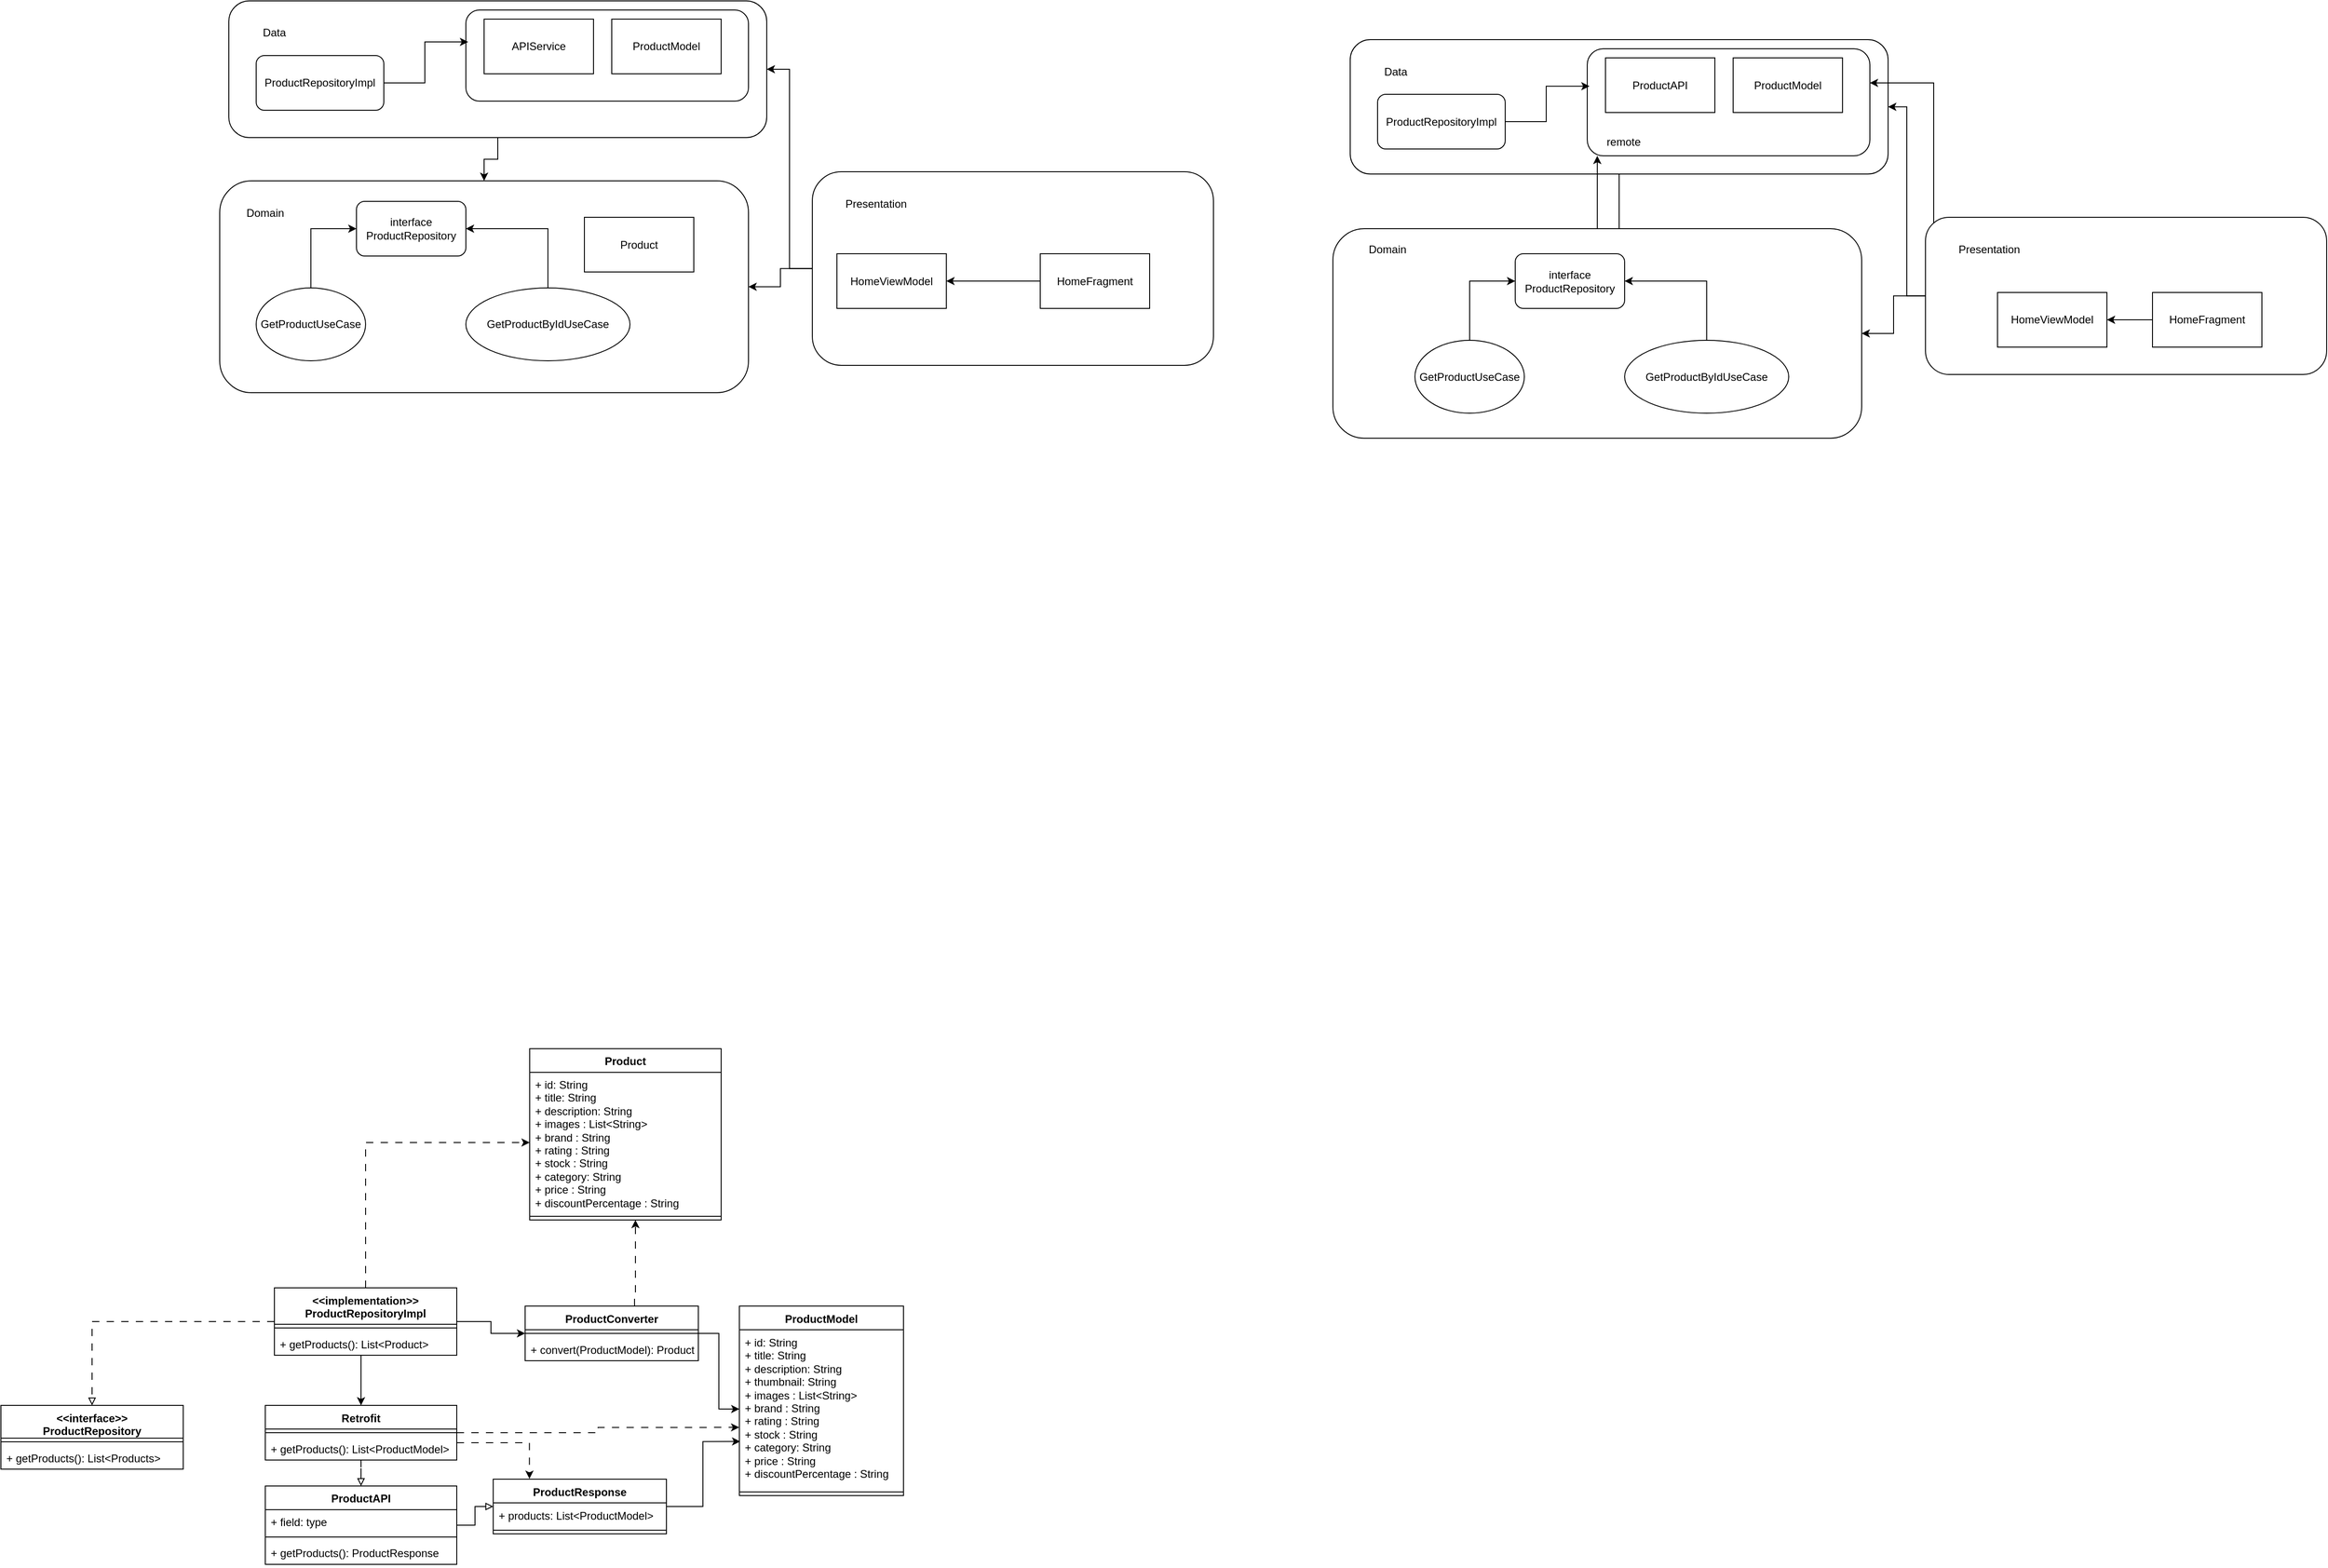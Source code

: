 <mxfile version="24.1.0" type="github">
  <diagram name="Страница — 1" id="VzalWA2Egsjq6tHP2Xkd">
    <mxGraphModel dx="2287" dy="602" grid="1" gridSize="10" guides="1" tooltips="1" connect="1" arrows="1" fold="1" page="1" pageScale="1" pageWidth="827" pageHeight="1169" math="0" shadow="0">
      <root>
        <mxCell id="0" />
        <mxCell id="1" parent="0" />
        <mxCell id="YkArDoTr-JicF80w-XxJ-16" value="" style="edgeStyle=orthogonalEdgeStyle;rounded=0;orthogonalLoop=1;jettySize=auto;html=1;" parent="1" source="YkArDoTr-JicF80w-XxJ-1" target="YkArDoTr-JicF80w-XxJ-6" edge="1">
          <mxGeometry relative="1" as="geometry" />
        </mxCell>
        <mxCell id="YkArDoTr-JicF80w-XxJ-1" value="" style="rounded=1;whiteSpace=wrap;html=1;" parent="1" vertex="1">
          <mxGeometry x="30" y="10" width="590" height="150" as="geometry" />
        </mxCell>
        <mxCell id="YkArDoTr-JicF80w-XxJ-2" value="Data" style="text;html=1;align=center;verticalAlign=middle;whiteSpace=wrap;rounded=0;" parent="1" vertex="1">
          <mxGeometry x="50" y="30" width="60" height="30" as="geometry" />
        </mxCell>
        <mxCell id="YkArDoTr-JicF80w-XxJ-3" value="" style="rounded=1;whiteSpace=wrap;html=1;" parent="1" vertex="1">
          <mxGeometry x="290" y="20" width="310" height="100" as="geometry" />
        </mxCell>
        <mxCell id="YkArDoTr-JicF80w-XxJ-4" value="APIService" style="rounded=0;whiteSpace=wrap;html=1;" parent="1" vertex="1">
          <mxGeometry x="310" y="30" width="120" height="60" as="geometry" />
        </mxCell>
        <mxCell id="YkArDoTr-JicF80w-XxJ-5" value="ProductModel" style="rounded=0;whiteSpace=wrap;html=1;" parent="1" vertex="1">
          <mxGeometry x="450" y="30" width="120" height="60" as="geometry" />
        </mxCell>
        <mxCell id="YkArDoTr-JicF80w-XxJ-6" value="" style="rounded=1;whiteSpace=wrap;html=1;" parent="1" vertex="1">
          <mxGeometry x="20" y="207.5" width="580" height="232.5" as="geometry" />
        </mxCell>
        <mxCell id="YkArDoTr-JicF80w-XxJ-7" value="Domain" style="text;html=1;align=center;verticalAlign=middle;whiteSpace=wrap;rounded=0;" parent="1" vertex="1">
          <mxGeometry x="40" y="227.5" width="60" height="30" as="geometry" />
        </mxCell>
        <mxCell id="YkArDoTr-JicF80w-XxJ-8" value="ProductRepositoryImpl" style="rounded=1;whiteSpace=wrap;html=1;" parent="1" vertex="1">
          <mxGeometry x="60" y="70" width="140" height="60" as="geometry" />
        </mxCell>
        <mxCell id="YkArDoTr-JicF80w-XxJ-9" style="edgeStyle=orthogonalEdgeStyle;rounded=0;orthogonalLoop=1;jettySize=auto;html=1;entryX=0.008;entryY=0.35;entryDx=0;entryDy=0;entryPerimeter=0;" parent="1" source="YkArDoTr-JicF80w-XxJ-8" target="YkArDoTr-JicF80w-XxJ-3" edge="1">
          <mxGeometry relative="1" as="geometry" />
        </mxCell>
        <mxCell id="YkArDoTr-JicF80w-XxJ-10" value="interface&lt;div&gt;ProductRepository&lt;/div&gt;" style="rounded=1;whiteSpace=wrap;html=1;" parent="1" vertex="1">
          <mxGeometry x="170" y="230" width="120" height="60" as="geometry" />
        </mxCell>
        <mxCell id="YkArDoTr-JicF80w-XxJ-13" style="edgeStyle=orthogonalEdgeStyle;rounded=0;orthogonalLoop=1;jettySize=auto;html=1;entryX=0;entryY=0.5;entryDx=0;entryDy=0;" parent="1" source="YkArDoTr-JicF80w-XxJ-11" target="YkArDoTr-JicF80w-XxJ-10" edge="1">
          <mxGeometry relative="1" as="geometry" />
        </mxCell>
        <mxCell id="YkArDoTr-JicF80w-XxJ-11" value="GetProductUseCase" style="ellipse;whiteSpace=wrap;html=1;" parent="1" vertex="1">
          <mxGeometry x="60" y="325" width="120" height="80" as="geometry" />
        </mxCell>
        <mxCell id="YkArDoTr-JicF80w-XxJ-14" style="edgeStyle=orthogonalEdgeStyle;rounded=0;orthogonalLoop=1;jettySize=auto;html=1;entryX=1;entryY=0.5;entryDx=0;entryDy=0;" parent="1" source="YkArDoTr-JicF80w-XxJ-12" target="YkArDoTr-JicF80w-XxJ-10" edge="1">
          <mxGeometry relative="1" as="geometry" />
        </mxCell>
        <mxCell id="YkArDoTr-JicF80w-XxJ-12" value="GetProductByIdUseCase" style="ellipse;whiteSpace=wrap;html=1;" parent="1" vertex="1">
          <mxGeometry x="290" y="325" width="180" height="80" as="geometry" />
        </mxCell>
        <mxCell id="YkArDoTr-JicF80w-XxJ-17" style="edgeStyle=orthogonalEdgeStyle;rounded=0;orthogonalLoop=1;jettySize=auto;html=1;entryX=1;entryY=0.5;entryDx=0;entryDy=0;" parent="1" source="YkArDoTr-JicF80w-XxJ-15" target="YkArDoTr-JicF80w-XxJ-1" edge="1">
          <mxGeometry relative="1" as="geometry" />
        </mxCell>
        <mxCell id="YkArDoTr-JicF80w-XxJ-18" value="" style="edgeStyle=orthogonalEdgeStyle;rounded=0;orthogonalLoop=1;jettySize=auto;html=1;" parent="1" source="YkArDoTr-JicF80w-XxJ-15" target="YkArDoTr-JicF80w-XxJ-6" edge="1">
          <mxGeometry relative="1" as="geometry" />
        </mxCell>
        <mxCell id="YkArDoTr-JicF80w-XxJ-15" value="" style="rounded=1;whiteSpace=wrap;html=1;" parent="1" vertex="1">
          <mxGeometry x="670" y="197.5" width="440" height="212.5" as="geometry" />
        </mxCell>
        <mxCell id="YkArDoTr-JicF80w-XxJ-19" value="Presentation" style="text;html=1;align=center;verticalAlign=middle;whiteSpace=wrap;rounded=0;" parent="1" vertex="1">
          <mxGeometry x="710" y="217.5" width="60" height="30" as="geometry" />
        </mxCell>
        <mxCell id="YkArDoTr-JicF80w-XxJ-20" value="HomeViewModel" style="rounded=0;whiteSpace=wrap;html=1;" parent="1" vertex="1">
          <mxGeometry x="697" y="287.5" width="120" height="60" as="geometry" />
        </mxCell>
        <mxCell id="YkArDoTr-JicF80w-XxJ-22" value="" style="edgeStyle=orthogonalEdgeStyle;rounded=0;orthogonalLoop=1;jettySize=auto;html=1;" parent="1" source="YkArDoTr-JicF80w-XxJ-21" target="YkArDoTr-JicF80w-XxJ-20" edge="1">
          <mxGeometry relative="1" as="geometry" />
        </mxCell>
        <mxCell id="YkArDoTr-JicF80w-XxJ-21" value="HomeFragment" style="rounded=0;whiteSpace=wrap;html=1;" parent="1" vertex="1">
          <mxGeometry x="920" y="287.5" width="120" height="60" as="geometry" />
        </mxCell>
        <mxCell id="YkArDoTr-JicF80w-XxJ-23" value="Product" style="rounded=0;whiteSpace=wrap;html=1;" parent="1" vertex="1">
          <mxGeometry x="420" y="247.5" width="120" height="60" as="geometry" />
        </mxCell>
        <mxCell id="k2EPodKB6Pk-aMHsN5qQ-1" value="" style="edgeStyle=orthogonalEdgeStyle;rounded=0;orthogonalLoop=1;jettySize=auto;html=1;endArrow=none;endFill=0;" parent="1" source="k2EPodKB6Pk-aMHsN5qQ-2" target="k2EPodKB6Pk-aMHsN5qQ-7" edge="1">
          <mxGeometry relative="1" as="geometry">
            <Array as="points">
              <mxPoint x="1555" y="250" />
              <mxPoint x="1555" y="250" />
            </Array>
          </mxGeometry>
        </mxCell>
        <mxCell id="k2EPodKB6Pk-aMHsN5qQ-2" value="" style="rounded=1;whiteSpace=wrap;html=1;" parent="1" vertex="1">
          <mxGeometry x="1260" y="52.5" width="590" height="147.5" as="geometry" />
        </mxCell>
        <mxCell id="k2EPodKB6Pk-aMHsN5qQ-3" value="Data" style="text;html=1;align=center;verticalAlign=middle;whiteSpace=wrap;rounded=0;" parent="1" vertex="1">
          <mxGeometry x="1280" y="72.5" width="60" height="30" as="geometry" />
        </mxCell>
        <mxCell id="k2EPodKB6Pk-aMHsN5qQ-4" value="" style="rounded=1;whiteSpace=wrap;html=1;" parent="1" vertex="1">
          <mxGeometry x="1520" y="62.5" width="310" height="117.5" as="geometry" />
        </mxCell>
        <mxCell id="k2EPodKB6Pk-aMHsN5qQ-5" value="ProductAPI" style="rounded=0;whiteSpace=wrap;html=1;" parent="1" vertex="1">
          <mxGeometry x="1540" y="72.5" width="120" height="60" as="geometry" />
        </mxCell>
        <mxCell id="k2EPodKB6Pk-aMHsN5qQ-6" value="ProductModel" style="rounded=0;whiteSpace=wrap;html=1;" parent="1" vertex="1">
          <mxGeometry x="1680" y="72.5" width="120" height="60" as="geometry" />
        </mxCell>
        <mxCell id="k2EPodKB6Pk-aMHsN5qQ-24" style="edgeStyle=orthogonalEdgeStyle;rounded=0;orthogonalLoop=1;jettySize=auto;html=1;" parent="1" source="k2EPodKB6Pk-aMHsN5qQ-7" target="k2EPodKB6Pk-aMHsN5qQ-4" edge="1">
          <mxGeometry relative="1" as="geometry">
            <Array as="points">
              <mxPoint x="1675" y="400" />
              <mxPoint x="1675" y="400" />
            </Array>
          </mxGeometry>
        </mxCell>
        <mxCell id="k2EPodKB6Pk-aMHsN5qQ-7" value="" style="rounded=1;whiteSpace=wrap;html=1;" parent="1" vertex="1">
          <mxGeometry x="1241" y="260" width="580" height="230" as="geometry" />
        </mxCell>
        <mxCell id="k2EPodKB6Pk-aMHsN5qQ-8" value="Domain" style="text;html=1;align=center;verticalAlign=middle;whiteSpace=wrap;rounded=0;" parent="1" vertex="1">
          <mxGeometry x="1271" y="267.5" width="60" height="30" as="geometry" />
        </mxCell>
        <mxCell id="k2EPodKB6Pk-aMHsN5qQ-9" value="ProductRepositoryImpl" style="rounded=1;whiteSpace=wrap;html=1;" parent="1" vertex="1">
          <mxGeometry x="1290" y="112.5" width="140" height="60" as="geometry" />
        </mxCell>
        <mxCell id="k2EPodKB6Pk-aMHsN5qQ-10" style="edgeStyle=orthogonalEdgeStyle;rounded=0;orthogonalLoop=1;jettySize=auto;html=1;entryX=0.008;entryY=0.35;entryDx=0;entryDy=0;entryPerimeter=0;" parent="1" source="k2EPodKB6Pk-aMHsN5qQ-9" target="k2EPodKB6Pk-aMHsN5qQ-4" edge="1">
          <mxGeometry relative="1" as="geometry" />
        </mxCell>
        <mxCell id="k2EPodKB6Pk-aMHsN5qQ-11" value="interface&lt;div&gt;ProductRepository&lt;/div&gt;" style="rounded=1;whiteSpace=wrap;html=1;" parent="1" vertex="1">
          <mxGeometry x="1441" y="287.5" width="120" height="60" as="geometry" />
        </mxCell>
        <mxCell id="k2EPodKB6Pk-aMHsN5qQ-12" style="edgeStyle=orthogonalEdgeStyle;rounded=0;orthogonalLoop=1;jettySize=auto;html=1;entryX=0;entryY=0.5;entryDx=0;entryDy=0;" parent="1" source="k2EPodKB6Pk-aMHsN5qQ-13" target="k2EPodKB6Pk-aMHsN5qQ-11" edge="1">
          <mxGeometry relative="1" as="geometry" />
        </mxCell>
        <mxCell id="k2EPodKB6Pk-aMHsN5qQ-13" value="GetProductUseCase" style="ellipse;whiteSpace=wrap;html=1;" parent="1" vertex="1">
          <mxGeometry x="1331" y="382.5" width="120" height="80" as="geometry" />
        </mxCell>
        <mxCell id="k2EPodKB6Pk-aMHsN5qQ-14" style="edgeStyle=orthogonalEdgeStyle;rounded=0;orthogonalLoop=1;jettySize=auto;html=1;entryX=1;entryY=0.5;entryDx=0;entryDy=0;" parent="1" source="k2EPodKB6Pk-aMHsN5qQ-15" target="k2EPodKB6Pk-aMHsN5qQ-11" edge="1">
          <mxGeometry relative="1" as="geometry" />
        </mxCell>
        <mxCell id="k2EPodKB6Pk-aMHsN5qQ-15" value="GetProductByIdUseCase" style="ellipse;whiteSpace=wrap;html=1;" parent="1" vertex="1">
          <mxGeometry x="1561" y="382.5" width="180" height="80" as="geometry" />
        </mxCell>
        <mxCell id="k2EPodKB6Pk-aMHsN5qQ-16" style="edgeStyle=orthogonalEdgeStyle;rounded=0;orthogonalLoop=1;jettySize=auto;html=1;entryX=1;entryY=0.5;entryDx=0;entryDy=0;" parent="1" source="k2EPodKB6Pk-aMHsN5qQ-18" target="k2EPodKB6Pk-aMHsN5qQ-2" edge="1">
          <mxGeometry relative="1" as="geometry" />
        </mxCell>
        <mxCell id="k2EPodKB6Pk-aMHsN5qQ-17" value="" style="edgeStyle=orthogonalEdgeStyle;rounded=0;orthogonalLoop=1;jettySize=auto;html=1;" parent="1" source="k2EPodKB6Pk-aMHsN5qQ-18" target="k2EPodKB6Pk-aMHsN5qQ-7" edge="1">
          <mxGeometry relative="1" as="geometry" />
        </mxCell>
        <mxCell id="k2EPodKB6Pk-aMHsN5qQ-25" style="edgeStyle=orthogonalEdgeStyle;rounded=0;orthogonalLoop=1;jettySize=auto;html=1;exitX=0.043;exitY=0.148;exitDx=0;exitDy=0;exitPerimeter=0;" parent="1" source="k2EPodKB6Pk-aMHsN5qQ-18" edge="1">
          <mxGeometry relative="1" as="geometry">
            <Array as="points">
              <mxPoint x="1900" y="300" />
              <mxPoint x="1900" y="100" />
            </Array>
            <mxPoint x="1830" y="100" as="targetPoint" />
          </mxGeometry>
        </mxCell>
        <mxCell id="k2EPodKB6Pk-aMHsN5qQ-18" value="" style="rounded=1;whiteSpace=wrap;html=1;" parent="1" vertex="1">
          <mxGeometry x="1891" y="247.5" width="440" height="172.5" as="geometry" />
        </mxCell>
        <mxCell id="k2EPodKB6Pk-aMHsN5qQ-19" value="Presentation" style="text;html=1;align=center;verticalAlign=middle;whiteSpace=wrap;rounded=0;" parent="1" vertex="1">
          <mxGeometry x="1931" y="267.5" width="60" height="30" as="geometry" />
        </mxCell>
        <mxCell id="k2EPodKB6Pk-aMHsN5qQ-20" value="HomeViewModel" style="rounded=0;whiteSpace=wrap;html=1;" parent="1" vertex="1">
          <mxGeometry x="1970" y="330" width="120" height="60" as="geometry" />
        </mxCell>
        <mxCell id="k2EPodKB6Pk-aMHsN5qQ-21" value="" style="edgeStyle=orthogonalEdgeStyle;rounded=0;orthogonalLoop=1;jettySize=auto;html=1;" parent="1" source="k2EPodKB6Pk-aMHsN5qQ-22" target="k2EPodKB6Pk-aMHsN5qQ-20" edge="1">
          <mxGeometry relative="1" as="geometry" />
        </mxCell>
        <mxCell id="k2EPodKB6Pk-aMHsN5qQ-22" value="HomeFragment" style="rounded=0;whiteSpace=wrap;html=1;" parent="1" vertex="1">
          <mxGeometry x="2140" y="330" width="120" height="60" as="geometry" />
        </mxCell>
        <mxCell id="k2EPodKB6Pk-aMHsN5qQ-38" style="edgeStyle=orthogonalEdgeStyle;rounded=0;orthogonalLoop=1;jettySize=auto;html=1;entryX=0;entryY=0.5;entryDx=0;entryDy=0;" parent="1" source="k2EPodKB6Pk-aMHsN5qQ-26" target="k2EPodKB6Pk-aMHsN5qQ-31" edge="1">
          <mxGeometry relative="1" as="geometry" />
        </mxCell>
        <mxCell id="k2EPodKB6Pk-aMHsN5qQ-39" value="" style="edgeStyle=orthogonalEdgeStyle;rounded=0;orthogonalLoop=1;jettySize=auto;html=1;endArrow=classic;endFill=1;dashed=1;dashPattern=8 8;" parent="1" source="k2EPodKB6Pk-aMHsN5qQ-26" target="k2EPodKB6Pk-aMHsN5qQ-34" edge="1">
          <mxGeometry relative="1" as="geometry">
            <mxPoint x="476" y="1362.5" as="targetPoint" />
            <Array as="points">
              <mxPoint x="475" y="1432.5" />
              <mxPoint x="476" y="1432.5" />
            </Array>
          </mxGeometry>
        </mxCell>
        <mxCell id="k2EPodKB6Pk-aMHsN5qQ-26" value="ProductConverter" style="swimlane;fontStyle=1;align=center;verticalAlign=top;childLayout=stackLayout;horizontal=1;startSize=26;horizontalStack=0;resizeParent=1;resizeParentMax=0;resizeLast=0;collapsible=1;marginBottom=0;whiteSpace=wrap;html=1;" parent="1" vertex="1">
          <mxGeometry x="355" y="1442.5" width="190" height="60" as="geometry" />
        </mxCell>
        <mxCell id="k2EPodKB6Pk-aMHsN5qQ-28" value="" style="line;strokeWidth=1;fillColor=none;align=left;verticalAlign=middle;spacingTop=-1;spacingLeft=3;spacingRight=3;rotatable=0;labelPosition=right;points=[];portConstraint=eastwest;strokeColor=inherit;" parent="k2EPodKB6Pk-aMHsN5qQ-26" vertex="1">
          <mxGeometry y="26" width="190" height="8" as="geometry" />
        </mxCell>
        <mxCell id="k2EPodKB6Pk-aMHsN5qQ-29" value="+ convert(ProductModel): Product" style="text;strokeColor=none;fillColor=none;align=left;verticalAlign=top;spacingLeft=4;spacingRight=4;overflow=hidden;rotatable=0;points=[[0,0.5],[1,0.5]];portConstraint=eastwest;whiteSpace=wrap;html=1;" parent="k2EPodKB6Pk-aMHsN5qQ-26" vertex="1">
          <mxGeometry y="34" width="190" height="26" as="geometry" />
        </mxCell>
        <mxCell id="k2EPodKB6Pk-aMHsN5qQ-30" value="ProductModel" style="swimlane;fontStyle=1;align=center;verticalAlign=top;childLayout=stackLayout;horizontal=1;startSize=26;horizontalStack=0;resizeParent=1;resizeParentMax=0;resizeLast=0;collapsible=1;marginBottom=0;whiteSpace=wrap;html=1;" parent="1" vertex="1">
          <mxGeometry x="590" y="1442.5" width="180" height="208" as="geometry" />
        </mxCell>
        <mxCell id="k2EPodKB6Pk-aMHsN5qQ-31" value="&lt;div&gt;+ id: String&lt;/div&gt;&lt;div&gt;&lt;span style=&quot;background-color: initial;&quot;&gt;+&lt;/span&gt;&lt;span style=&quot;background-color: initial;&quot;&gt;&amp;nbsp;&lt;/span&gt;&lt;span style=&quot;background-color: initial;&quot;&gt;title: String&lt;/span&gt;&lt;/div&gt;&lt;div&gt;&lt;span style=&quot;background-color: initial;&quot;&gt;+&lt;/span&gt;&lt;span style=&quot;background-color: initial;&quot;&gt;&amp;nbsp;&lt;/span&gt;&lt;span style=&quot;background-color: initial;&quot;&gt;description: String&lt;/span&gt;&lt;/div&gt;&lt;div&gt;&lt;span style=&quot;background-color: initial;&quot;&gt;+ thumbnail: String&lt;/span&gt;&lt;/div&gt;&lt;div&gt;&lt;span style=&quot;background-color: initial;&quot;&gt;+&lt;/span&gt;&lt;span style=&quot;background-color: initial;&quot;&gt;&amp;nbsp;&lt;/span&gt;images : List&amp;lt;String&amp;gt;&lt;/div&gt;&lt;div&gt;&lt;span style=&quot;background-color: initial;&quot;&gt;+&lt;/span&gt;&lt;span style=&quot;background-color: initial;&quot;&gt;&amp;nbsp;&lt;/span&gt;brand : String&lt;/div&gt;&lt;div&gt;&lt;span style=&quot;background-color: initial;&quot;&gt;+&lt;/span&gt;&lt;span style=&quot;background-color: initial;&quot;&gt;&amp;nbsp;&lt;/span&gt;rating : String&lt;/div&gt;&lt;div&gt;&lt;span style=&quot;background-color: initial;&quot;&gt;+&lt;/span&gt;&lt;span style=&quot;background-color: initial;&quot;&gt;&amp;nbsp;&lt;/span&gt;stock : String&lt;/div&gt;&lt;div&gt;&lt;span style=&quot;background-color: initial;&quot;&gt;+&lt;/span&gt;&lt;span style=&quot;background-color: initial;&quot;&gt;&amp;nbsp;&lt;/span&gt;category: String&lt;/div&gt;&lt;div&gt;&lt;span style=&quot;background-color: initial;&quot;&gt;+&lt;/span&gt;&lt;span style=&quot;background-color: initial;&quot;&gt;&amp;nbsp;&lt;/span&gt;price : String&lt;/div&gt;&lt;div&gt;&lt;span style=&quot;background-color: initial;&quot;&gt;+&lt;/span&gt;&lt;span style=&quot;background-color: initial;&quot;&gt;&amp;nbsp;&lt;/span&gt;discountPercentage : String&lt;/div&gt;&lt;div&gt;&lt;br&gt;&lt;/div&gt;" style="text;strokeColor=none;fillColor=none;align=left;verticalAlign=top;spacingLeft=4;spacingRight=4;overflow=hidden;rotatable=0;points=[[0,0.5],[1,0.5]];portConstraint=eastwest;whiteSpace=wrap;html=1;" parent="k2EPodKB6Pk-aMHsN5qQ-30" vertex="1">
          <mxGeometry y="26" width="180" height="174" as="geometry" />
        </mxCell>
        <mxCell id="k2EPodKB6Pk-aMHsN5qQ-32" value="" style="line;strokeWidth=1;fillColor=none;align=left;verticalAlign=middle;spacingTop=-1;spacingLeft=3;spacingRight=3;rotatable=0;labelPosition=right;points=[];portConstraint=eastwest;strokeColor=inherit;" parent="k2EPodKB6Pk-aMHsN5qQ-30" vertex="1">
          <mxGeometry y="200" width="180" height="8" as="geometry" />
        </mxCell>
        <mxCell id="k2EPodKB6Pk-aMHsN5qQ-34" value="Product" style="swimlane;fontStyle=1;align=center;verticalAlign=top;childLayout=stackLayout;horizontal=1;startSize=26;horizontalStack=0;resizeParent=1;resizeParentMax=0;resizeLast=0;collapsible=1;marginBottom=0;whiteSpace=wrap;html=1;" parent="1" vertex="1">
          <mxGeometry x="360" y="1160" width="210" height="188" as="geometry" />
        </mxCell>
        <mxCell id="k2EPodKB6Pk-aMHsN5qQ-35" value="&lt;div&gt;+ id: String&lt;/div&gt;&lt;div&gt;&lt;span style=&quot;background-color: initial;&quot;&gt;+&lt;/span&gt;&lt;span style=&quot;background-color: initial;&quot;&gt;&amp;nbsp;&lt;/span&gt;&lt;span style=&quot;background-color: initial;&quot;&gt;title: String&lt;/span&gt;&lt;/div&gt;&lt;div&gt;&lt;span style=&quot;background-color: initial;&quot;&gt;+&lt;/span&gt;&lt;span style=&quot;background-color: initial;&quot;&gt;&amp;nbsp;&lt;/span&gt;&lt;span style=&quot;background-color: initial;&quot;&gt;description: String&lt;/span&gt;&lt;/div&gt;&lt;div&gt;&lt;span style=&quot;background-color: initial;&quot;&gt;+&lt;/span&gt;&lt;span style=&quot;background-color: initial;&quot;&gt;&amp;nbsp;&lt;/span&gt;images : List&amp;lt;String&amp;gt;&lt;/div&gt;&lt;div&gt;&lt;span style=&quot;background-color: initial;&quot;&gt;+&lt;/span&gt;&lt;span style=&quot;background-color: initial;&quot;&gt;&amp;nbsp;&lt;/span&gt;brand : String&lt;/div&gt;&lt;div&gt;&lt;span style=&quot;background-color: initial;&quot;&gt;+&lt;/span&gt;&lt;span style=&quot;background-color: initial;&quot;&gt;&amp;nbsp;&lt;/span&gt;rating : String&lt;/div&gt;&lt;div&gt;&lt;span style=&quot;background-color: initial;&quot;&gt;+&lt;/span&gt;&lt;span style=&quot;background-color: initial;&quot;&gt;&amp;nbsp;&lt;/span&gt;stock : String&lt;/div&gt;&lt;div&gt;&lt;span style=&quot;background-color: initial;&quot;&gt;+&lt;/span&gt;&lt;span style=&quot;background-color: initial;&quot;&gt;&amp;nbsp;&lt;/span&gt;category: String&lt;/div&gt;&lt;div&gt;&lt;span style=&quot;background-color: initial;&quot;&gt;+&lt;/span&gt;&lt;span style=&quot;background-color: initial;&quot;&gt;&amp;nbsp;&lt;/span&gt;price : String&lt;/div&gt;&lt;div&gt;&lt;span style=&quot;background-color: initial;&quot;&gt;+&lt;/span&gt;&lt;span style=&quot;background-color: initial;&quot;&gt;&amp;nbsp;&lt;/span&gt;discountPercentage : String&lt;/div&gt;&lt;div&gt;&lt;br&gt;&lt;/div&gt;" style="text;strokeColor=none;fillColor=none;align=left;verticalAlign=top;spacingLeft=4;spacingRight=4;overflow=hidden;rotatable=0;points=[[0,0.5],[1,0.5]];portConstraint=eastwest;whiteSpace=wrap;html=1;" parent="k2EPodKB6Pk-aMHsN5qQ-34" vertex="1">
          <mxGeometry y="26" width="210" height="154" as="geometry" />
        </mxCell>
        <mxCell id="k2EPodKB6Pk-aMHsN5qQ-36" value="" style="line;strokeWidth=1;fillColor=none;align=left;verticalAlign=middle;spacingTop=-1;spacingLeft=3;spacingRight=3;rotatable=0;labelPosition=right;points=[];portConstraint=eastwest;strokeColor=inherit;" parent="k2EPodKB6Pk-aMHsN5qQ-34" vertex="1">
          <mxGeometry y="180" width="210" height="8" as="geometry" />
        </mxCell>
        <mxCell id="k2EPodKB6Pk-aMHsN5qQ-65" style="edgeStyle=orthogonalEdgeStyle;rounded=0;orthogonalLoop=1;jettySize=auto;html=1;endArrow=block;endFill=0;" parent="1" source="k2EPodKB6Pk-aMHsN5qQ-46" target="k2EPodKB6Pk-aMHsN5qQ-60" edge="1">
          <mxGeometry relative="1" as="geometry" />
        </mxCell>
        <mxCell id="k2EPodKB6Pk-aMHsN5qQ-46" value="ProductAPI" style="swimlane;fontStyle=1;align=center;verticalAlign=top;childLayout=stackLayout;horizontal=1;startSize=26;horizontalStack=0;resizeParent=1;resizeParentMax=0;resizeLast=0;collapsible=1;marginBottom=0;whiteSpace=wrap;html=1;" parent="1" vertex="1">
          <mxGeometry x="70" y="1640" width="210" height="86" as="geometry" />
        </mxCell>
        <mxCell id="k2EPodKB6Pk-aMHsN5qQ-47" value="+ field: type" style="text;strokeColor=none;fillColor=none;align=left;verticalAlign=top;spacingLeft=4;spacingRight=4;overflow=hidden;rotatable=0;points=[[0,0.5],[1,0.5]];portConstraint=eastwest;whiteSpace=wrap;html=1;" parent="k2EPodKB6Pk-aMHsN5qQ-46" vertex="1">
          <mxGeometry y="26" width="210" height="26" as="geometry" />
        </mxCell>
        <mxCell id="k2EPodKB6Pk-aMHsN5qQ-48" value="" style="line;strokeWidth=1;fillColor=none;align=left;verticalAlign=middle;spacingTop=-1;spacingLeft=3;spacingRight=3;rotatable=0;labelPosition=right;points=[];portConstraint=eastwest;strokeColor=inherit;" parent="k2EPodKB6Pk-aMHsN5qQ-46" vertex="1">
          <mxGeometry y="52" width="210" height="8" as="geometry" />
        </mxCell>
        <mxCell id="k2EPodKB6Pk-aMHsN5qQ-49" value="+ getProducts(): ProductResponse" style="text;strokeColor=none;fillColor=none;align=left;verticalAlign=top;spacingLeft=4;spacingRight=4;overflow=hidden;rotatable=0;points=[[0,0.5],[1,0.5]];portConstraint=eastwest;whiteSpace=wrap;html=1;" parent="k2EPodKB6Pk-aMHsN5qQ-46" vertex="1">
          <mxGeometry y="60" width="210" height="26" as="geometry" />
        </mxCell>
        <mxCell id="k2EPodKB6Pk-aMHsN5qQ-55" style="edgeStyle=orthogonalEdgeStyle;rounded=0;orthogonalLoop=1;jettySize=auto;html=1;entryX=0;entryY=0.5;entryDx=0;entryDy=0;" parent="1" source="k2EPodKB6Pk-aMHsN5qQ-51" target="k2EPodKB6Pk-aMHsN5qQ-26" edge="1">
          <mxGeometry relative="1" as="geometry" />
        </mxCell>
        <mxCell id="k2EPodKB6Pk-aMHsN5qQ-69" style="edgeStyle=orthogonalEdgeStyle;rounded=0;orthogonalLoop=1;jettySize=auto;html=1;endArrow=classic;endFill=1;dashed=1;dashPattern=8 8;" parent="1" source="k2EPodKB6Pk-aMHsN5qQ-51" target="k2EPodKB6Pk-aMHsN5qQ-35" edge="1">
          <mxGeometry relative="1" as="geometry" />
        </mxCell>
        <mxCell id="k2EPodKB6Pk-aMHsN5qQ-70" value="" style="edgeStyle=orthogonalEdgeStyle;rounded=0;orthogonalLoop=1;jettySize=auto;html=1;" parent="1" source="k2EPodKB6Pk-aMHsN5qQ-51" target="k2EPodKB6Pk-aMHsN5qQ-56" edge="1">
          <mxGeometry relative="1" as="geometry">
            <Array as="points">
              <mxPoint x="175" y="1532.5" />
              <mxPoint x="175" y="1532.5" />
            </Array>
          </mxGeometry>
        </mxCell>
        <mxCell id="k2EPodKB6Pk-aMHsN5qQ-75" value="" style="edgeStyle=orthogonalEdgeStyle;rounded=0;orthogonalLoop=1;jettySize=auto;html=1;dashed=1;dashPattern=8 8;endArrow=block;endFill=0;" parent="1" source="k2EPodKB6Pk-aMHsN5qQ-51" target="k2EPodKB6Pk-aMHsN5qQ-71" edge="1">
          <mxGeometry relative="1" as="geometry" />
        </mxCell>
        <mxCell id="k2EPodKB6Pk-aMHsN5qQ-51" value="&lt;div&gt;&amp;lt;&amp;lt;implementation&amp;gt;&amp;gt;&lt;/div&gt;ProductRepositoryImpl" style="swimlane;fontStyle=1;align=center;verticalAlign=top;childLayout=stackLayout;horizontal=1;startSize=40;horizontalStack=0;resizeParent=1;resizeParentMax=0;resizeLast=0;collapsible=1;marginBottom=0;whiteSpace=wrap;html=1;" parent="1" vertex="1">
          <mxGeometry x="80" y="1422.5" width="200" height="74" as="geometry" />
        </mxCell>
        <mxCell id="k2EPodKB6Pk-aMHsN5qQ-53" value="" style="line;strokeWidth=1;fillColor=none;align=left;verticalAlign=middle;spacingTop=-1;spacingLeft=3;spacingRight=3;rotatable=0;labelPosition=right;points=[];portConstraint=eastwest;strokeColor=inherit;" parent="k2EPodKB6Pk-aMHsN5qQ-51" vertex="1">
          <mxGeometry y="40" width="200" height="8" as="geometry" />
        </mxCell>
        <mxCell id="k2EPodKB6Pk-aMHsN5qQ-54" value="+ getProducts(): List&amp;lt;Product&amp;gt;" style="text;strokeColor=none;fillColor=none;align=left;verticalAlign=top;spacingLeft=4;spacingRight=4;overflow=hidden;rotatable=0;points=[[0,0.5],[1,0.5]];portConstraint=eastwest;whiteSpace=wrap;html=1;" parent="k2EPodKB6Pk-aMHsN5qQ-51" vertex="1">
          <mxGeometry y="48" width="200" height="26" as="geometry" />
        </mxCell>
        <mxCell id="k2EPodKB6Pk-aMHsN5qQ-67" style="edgeStyle=orthogonalEdgeStyle;rounded=0;orthogonalLoop=1;jettySize=auto;html=1;entryX=-0.001;entryY=0.616;entryDx=0;entryDy=0;entryPerimeter=0;endArrow=classic;endFill=1;dashed=1;dashPattern=8 8;" parent="1" source="k2EPodKB6Pk-aMHsN5qQ-56" target="k2EPodKB6Pk-aMHsN5qQ-31" edge="1">
          <mxGeometry relative="1" as="geometry" />
        </mxCell>
        <mxCell id="k2EPodKB6Pk-aMHsN5qQ-68" style="edgeStyle=orthogonalEdgeStyle;rounded=0;orthogonalLoop=1;jettySize=auto;html=1;dashed=1;dashPattern=8 8;endArrow=block;endFill=0;" parent="1" source="k2EPodKB6Pk-aMHsN5qQ-56" target="k2EPodKB6Pk-aMHsN5qQ-46" edge="1">
          <mxGeometry relative="1" as="geometry" />
        </mxCell>
        <mxCell id="k2EPodKB6Pk-aMHsN5qQ-56" value="Retrofit" style="swimlane;fontStyle=1;align=center;verticalAlign=top;childLayout=stackLayout;horizontal=1;startSize=26;horizontalStack=0;resizeParent=1;resizeParentMax=0;resizeLast=0;collapsible=1;marginBottom=0;whiteSpace=wrap;html=1;" parent="1" vertex="1">
          <mxGeometry x="70" y="1551.5" width="210" height="60" as="geometry" />
        </mxCell>
        <mxCell id="k2EPodKB6Pk-aMHsN5qQ-58" value="" style="line;strokeWidth=1;fillColor=none;align=left;verticalAlign=middle;spacingTop=-1;spacingLeft=3;spacingRight=3;rotatable=0;labelPosition=right;points=[];portConstraint=eastwest;strokeColor=inherit;" parent="k2EPodKB6Pk-aMHsN5qQ-56" vertex="1">
          <mxGeometry y="26" width="210" height="8" as="geometry" />
        </mxCell>
        <mxCell id="k2EPodKB6Pk-aMHsN5qQ-59" value="+ getProducts(): List&amp;lt;ProductModel&amp;gt;" style="text;strokeColor=none;fillColor=none;align=left;verticalAlign=top;spacingLeft=4;spacingRight=4;overflow=hidden;rotatable=0;points=[[0,0.5],[1,0.5]];portConstraint=eastwest;whiteSpace=wrap;html=1;" parent="k2EPodKB6Pk-aMHsN5qQ-56" vertex="1">
          <mxGeometry y="34" width="210" height="26" as="geometry" />
        </mxCell>
        <mxCell id="k2EPodKB6Pk-aMHsN5qQ-60" value="ProductResponse" style="swimlane;fontStyle=1;align=center;verticalAlign=top;childLayout=stackLayout;horizontal=1;startSize=26;horizontalStack=0;resizeParent=1;resizeParentMax=0;resizeLast=0;collapsible=1;marginBottom=0;whiteSpace=wrap;html=1;" parent="1" vertex="1">
          <mxGeometry x="320" y="1632.5" width="190" height="60" as="geometry" />
        </mxCell>
        <mxCell id="k2EPodKB6Pk-aMHsN5qQ-61" value="+ products: List&amp;lt;ProductModel&amp;gt;" style="text;strokeColor=none;fillColor=none;align=left;verticalAlign=top;spacingLeft=4;spacingRight=4;overflow=hidden;rotatable=0;points=[[0,0.5],[1,0.5]];portConstraint=eastwest;whiteSpace=wrap;html=1;" parent="k2EPodKB6Pk-aMHsN5qQ-60" vertex="1">
          <mxGeometry y="26" width="190" height="26" as="geometry" />
        </mxCell>
        <mxCell id="k2EPodKB6Pk-aMHsN5qQ-62" value="" style="line;strokeWidth=1;fillColor=none;align=left;verticalAlign=middle;spacingTop=-1;spacingLeft=3;spacingRight=3;rotatable=0;labelPosition=right;points=[];portConstraint=eastwest;strokeColor=inherit;" parent="k2EPodKB6Pk-aMHsN5qQ-60" vertex="1">
          <mxGeometry y="52" width="190" height="8" as="geometry" />
        </mxCell>
        <mxCell id="k2EPodKB6Pk-aMHsN5qQ-64" style="edgeStyle=orthogonalEdgeStyle;rounded=0;orthogonalLoop=1;jettySize=auto;html=1;entryX=0.005;entryY=0.705;entryDx=0;entryDy=0;entryPerimeter=0;" parent="1" source="k2EPodKB6Pk-aMHsN5qQ-60" target="k2EPodKB6Pk-aMHsN5qQ-31" edge="1">
          <mxGeometry relative="1" as="geometry" />
        </mxCell>
        <mxCell id="k2EPodKB6Pk-aMHsN5qQ-66" style="edgeStyle=orthogonalEdgeStyle;rounded=0;orthogonalLoop=1;jettySize=auto;html=1;entryX=0.209;entryY=-0.007;entryDx=0;entryDy=0;entryPerimeter=0;dashed=1;dashPattern=8 8;" parent="1" source="k2EPodKB6Pk-aMHsN5qQ-56" target="k2EPodKB6Pk-aMHsN5qQ-60" edge="1">
          <mxGeometry relative="1" as="geometry">
            <Array as="points">
              <mxPoint x="360" y="1592.5" />
            </Array>
          </mxGeometry>
        </mxCell>
        <mxCell id="k2EPodKB6Pk-aMHsN5qQ-71" value="&lt;div&gt;&amp;lt;&amp;lt;interface&amp;gt;&amp;gt;&lt;/div&gt;ProductRepository" style="swimlane;fontStyle=1;align=center;verticalAlign=top;childLayout=stackLayout;horizontal=1;startSize=36;horizontalStack=0;resizeParent=1;resizeParentMax=0;resizeLast=0;collapsible=1;marginBottom=0;whiteSpace=wrap;html=1;" parent="1" vertex="1">
          <mxGeometry x="-220" y="1551.5" width="200" height="70" as="geometry" />
        </mxCell>
        <mxCell id="k2EPodKB6Pk-aMHsN5qQ-73" value="" style="line;strokeWidth=1;fillColor=none;align=left;verticalAlign=middle;spacingTop=-1;spacingLeft=3;spacingRight=3;rotatable=0;labelPosition=right;points=[];portConstraint=eastwest;strokeColor=inherit;" parent="k2EPodKB6Pk-aMHsN5qQ-71" vertex="1">
          <mxGeometry y="36" width="200" height="8" as="geometry" />
        </mxCell>
        <mxCell id="k2EPodKB6Pk-aMHsN5qQ-74" value="+ getProducts(): List&amp;lt;Products&amp;gt;" style="text;strokeColor=none;fillColor=none;align=left;verticalAlign=top;spacingLeft=4;spacingRight=4;overflow=hidden;rotatable=0;points=[[0,0.5],[1,0.5]];portConstraint=eastwest;whiteSpace=wrap;html=1;" parent="k2EPodKB6Pk-aMHsN5qQ-71" vertex="1">
          <mxGeometry y="44" width="200" height="26" as="geometry" />
        </mxCell>
        <mxCell id="Qus589cFkpPoPS8G4p2P-1" value="remote" style="text;html=1;align=center;verticalAlign=middle;whiteSpace=wrap;rounded=0;" vertex="1" parent="1">
          <mxGeometry x="1530" y="150" width="60" height="30" as="geometry" />
        </mxCell>
      </root>
    </mxGraphModel>
  </diagram>
</mxfile>
